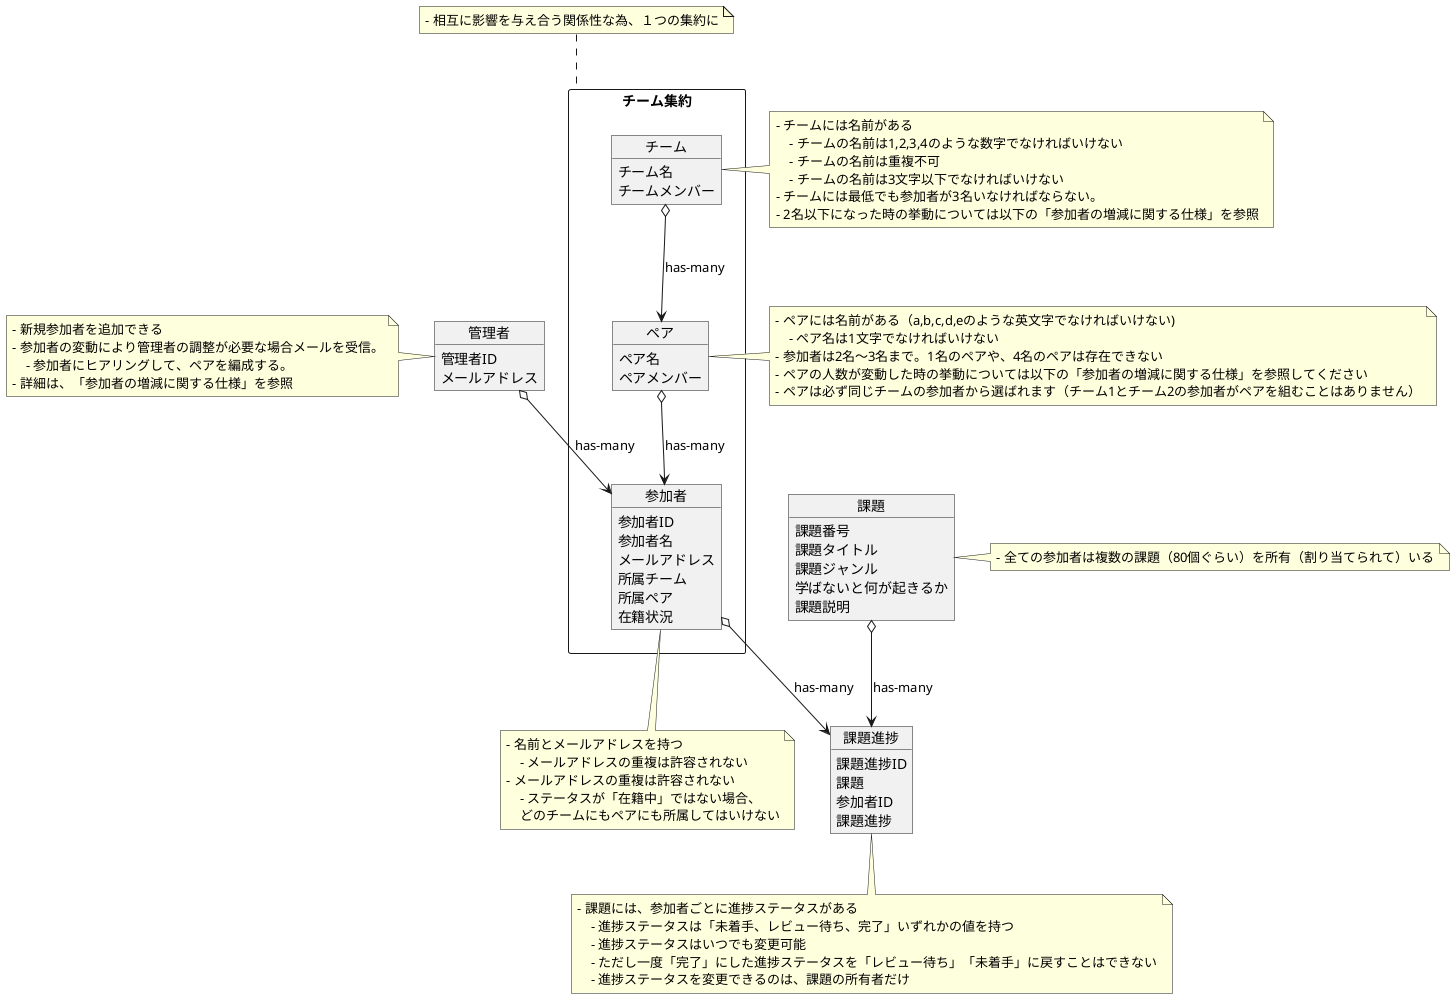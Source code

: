 @startuml domain 

object 管理者 {
    管理者ID
    メールアドレス
}

note left of 管理者 
- 新規参加者を追加できる
- 参加者の変動により管理者の調整が必要な場合メールを受信。
    - 参加者にヒアリングして、ペアを編成する。
- 詳細は、「参加者の増減に関する仕様」を参照
end note

object 課題 {
    課題番号
    課題タイトル
    課題ジャンル
    学ばないと何が起きるか
    課題説明
}

note right of 課題 
- 全ての参加者は複数の課題（80個ぐらい）を所有（割り当てられて）いる
end note

object 課題進捗 {
    課題進捗ID
    課題
    参加者ID
    課題進捗
}

note bottom of 課題進捗 
- 課題には、参加者ごとに進捗ステータスがある
    - 進捗ステータスは「未着手、レビュー待ち、完了」いずれかの値を持つ
    - 進捗ステータスはいつでも変更可能
    - ただし一度「完了」にした進捗ステータスを「レビュー待ち」「未着手」に戻すことはできない
    - 進捗ステータスを変更できるのは、課題の所有者だけ
end note

rectangle チーム集約 {
    object 参加者 {
        参加者ID
        参加者名
        メールアドレス
        所属チーム
        所属ペア
        在籍状況
    }
    object ペア {
        ペア名
        ペアメンバー
    }
    object チーム {
        チーム名
        チームメンバー
    }
}

note bottom of 参加者 
- 名前とメールアドレスを持つ
    - メールアドレスの重複は許容されない
- メールアドレスの重複は許容されない
    - ステータスが「在籍中」ではない場合、
    どのチームにもペアにも所属してはいけない
end note

note right of ペア 
- ペアには名前がある（a,b,c,d,eのような英文字でなければいけない)
    - ペア名は1文字でなければいけない
- 参加者は2名〜3名まで。1名のペアや、4名のペアは存在できない
- ペアの人数が変動した時の挙動については以下の「参加者の増減に関する仕様」を参照してください
- ペアは必ず同じチームの参加者から選ばれます（チーム1とチーム2の参加者がペアを組むことはありません）
end note

note right of チーム
- チームには名前がある
    - チームの名前は1,2,3,4のような数字でなければいけない
    - チームの名前は重複不可
    - チームの名前は3文字以下でなければいけない
- チームには最低でも参加者が3名いなければならない。
- 2名以下になった時の挙動については以下の「参加者の増減に関する仕様」を参照
end note

note top of チーム集約 
- 相互に影響を与え合う関係性な為、１つの集約に
end note

管理者 o--> 参加者 : has-many

参加者 o--> 課題進捗 : has-many

課題 o--> 課題進捗 : has-many

ペア o--> 参加者 : has-many

チーム o--> ペア : has-many

@enduml